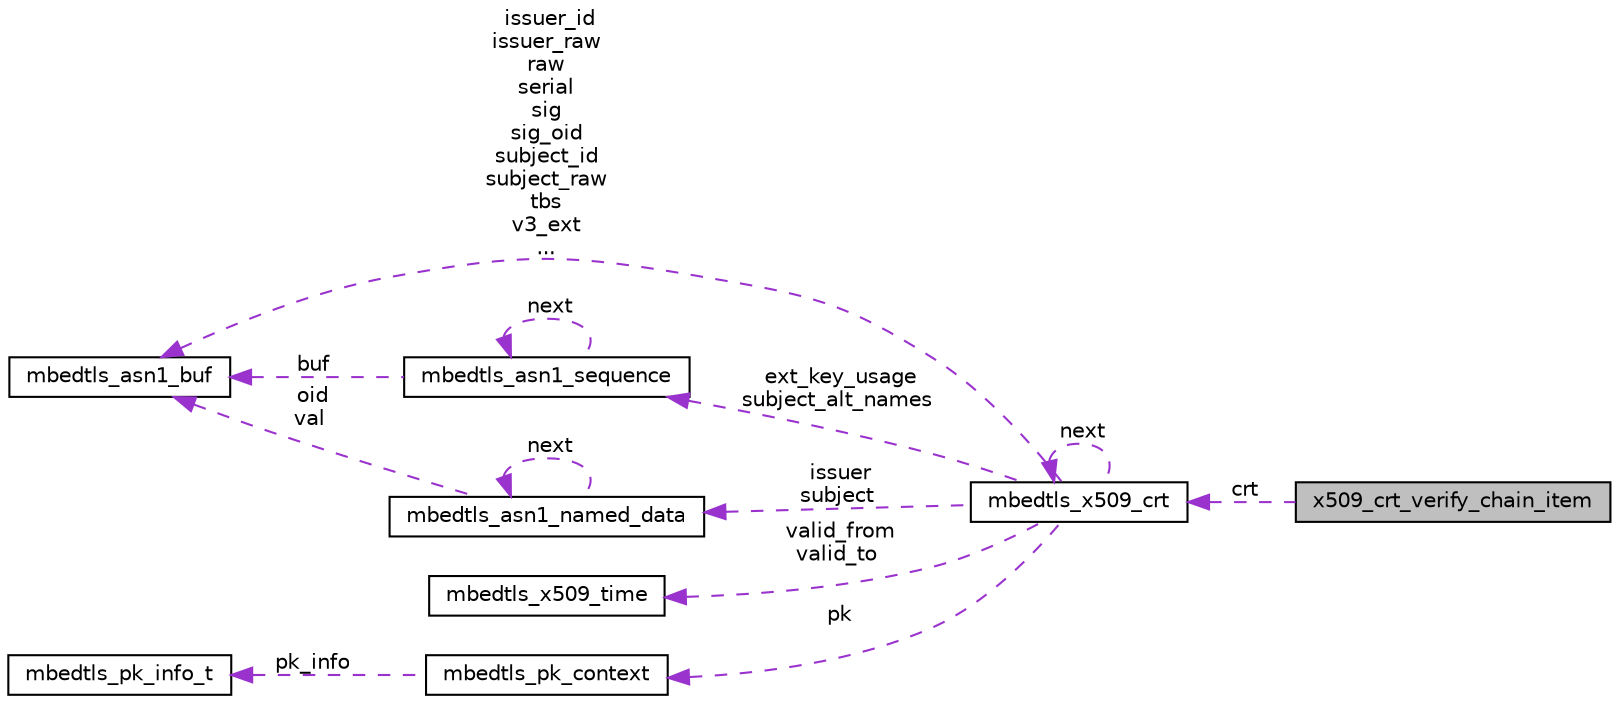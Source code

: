 digraph "x509_crt_verify_chain_item"
{
 // LATEX_PDF_SIZE
  edge [fontname="Helvetica",fontsize="10",labelfontname="Helvetica",labelfontsize="10"];
  node [fontname="Helvetica",fontsize="10",shape=record];
  rankdir="LR";
  Node1 [label="x509_crt_verify_chain_item",height=0.2,width=0.4,color="black", fillcolor="grey75", style="filled", fontcolor="black",tooltip=" "];
  Node2 -> Node1 [dir="back",color="darkorchid3",fontsize="10",style="dashed",label=" crt" ,fontname="Helvetica"];
  Node2 [label="mbedtls_x509_crt",height=0.2,width=0.4,color="black", fillcolor="white", style="filled",URL="$d6/daa/structmbedtls__x509__crt.html",tooltip=" "];
  Node3 -> Node2 [dir="back",color="darkorchid3",fontsize="10",style="dashed",label=" ext_key_usage\nsubject_alt_names" ,fontname="Helvetica"];
  Node3 [label="mbedtls_asn1_sequence",height=0.2,width=0.4,color="black", fillcolor="white", style="filled",URL="$d7/d3d/structmbedtls__asn1__sequence.html",tooltip=" "];
  Node3 -> Node3 [dir="back",color="darkorchid3",fontsize="10",style="dashed",label=" next" ,fontname="Helvetica"];
  Node4 -> Node3 [dir="back",color="darkorchid3",fontsize="10",style="dashed",label=" buf" ,fontname="Helvetica"];
  Node4 [label="mbedtls_asn1_buf",height=0.2,width=0.4,color="black", fillcolor="white", style="filled",URL="$d4/d6a/structmbedtls__asn1__buf.html",tooltip=" "];
  Node5 -> Node2 [dir="back",color="darkorchid3",fontsize="10",style="dashed",label=" issuer\nsubject" ,fontname="Helvetica"];
  Node5 [label="mbedtls_asn1_named_data",height=0.2,width=0.4,color="black", fillcolor="white", style="filled",URL="$dd/d5f/structmbedtls__asn1__named__data.html",tooltip=" "];
  Node5 -> Node5 [dir="back",color="darkorchid3",fontsize="10",style="dashed",label=" next" ,fontname="Helvetica"];
  Node4 -> Node5 [dir="back",color="darkorchid3",fontsize="10",style="dashed",label=" oid\nval" ,fontname="Helvetica"];
  Node4 -> Node2 [dir="back",color="darkorchid3",fontsize="10",style="dashed",label=" issuer_id\nissuer_raw\nraw\nserial\nsig\nsig_oid\nsubject_id\nsubject_raw\ntbs\nv3_ext\n..." ,fontname="Helvetica"];
  Node6 -> Node2 [dir="back",color="darkorchid3",fontsize="10",style="dashed",label=" valid_from\nvalid_to" ,fontname="Helvetica"];
  Node6 [label="mbedtls_x509_time",height=0.2,width=0.4,color="black", fillcolor="white", style="filled",URL="$d2/dcf/structmbedtls__x509__time.html",tooltip=" "];
  Node2 -> Node2 [dir="back",color="darkorchid3",fontsize="10",style="dashed",label=" next" ,fontname="Helvetica"];
  Node7 -> Node2 [dir="back",color="darkorchid3",fontsize="10",style="dashed",label=" pk" ,fontname="Helvetica"];
  Node7 [label="mbedtls_pk_context",height=0.2,width=0.4,color="black", fillcolor="white", style="filled",URL="$d0/d1b/structmbedtls__pk__context.html",tooltip="Public key container."];
  Node8 -> Node7 [dir="back",color="darkorchid3",fontsize="10",style="dashed",label=" pk_info" ,fontname="Helvetica"];
  Node8 [label="mbedtls_pk_info_t",height=0.2,width=0.4,color="black", fillcolor="white", style="filled",URL="$df/d36/structmbedtls__pk__info__t.html",tooltip=" "];
}
